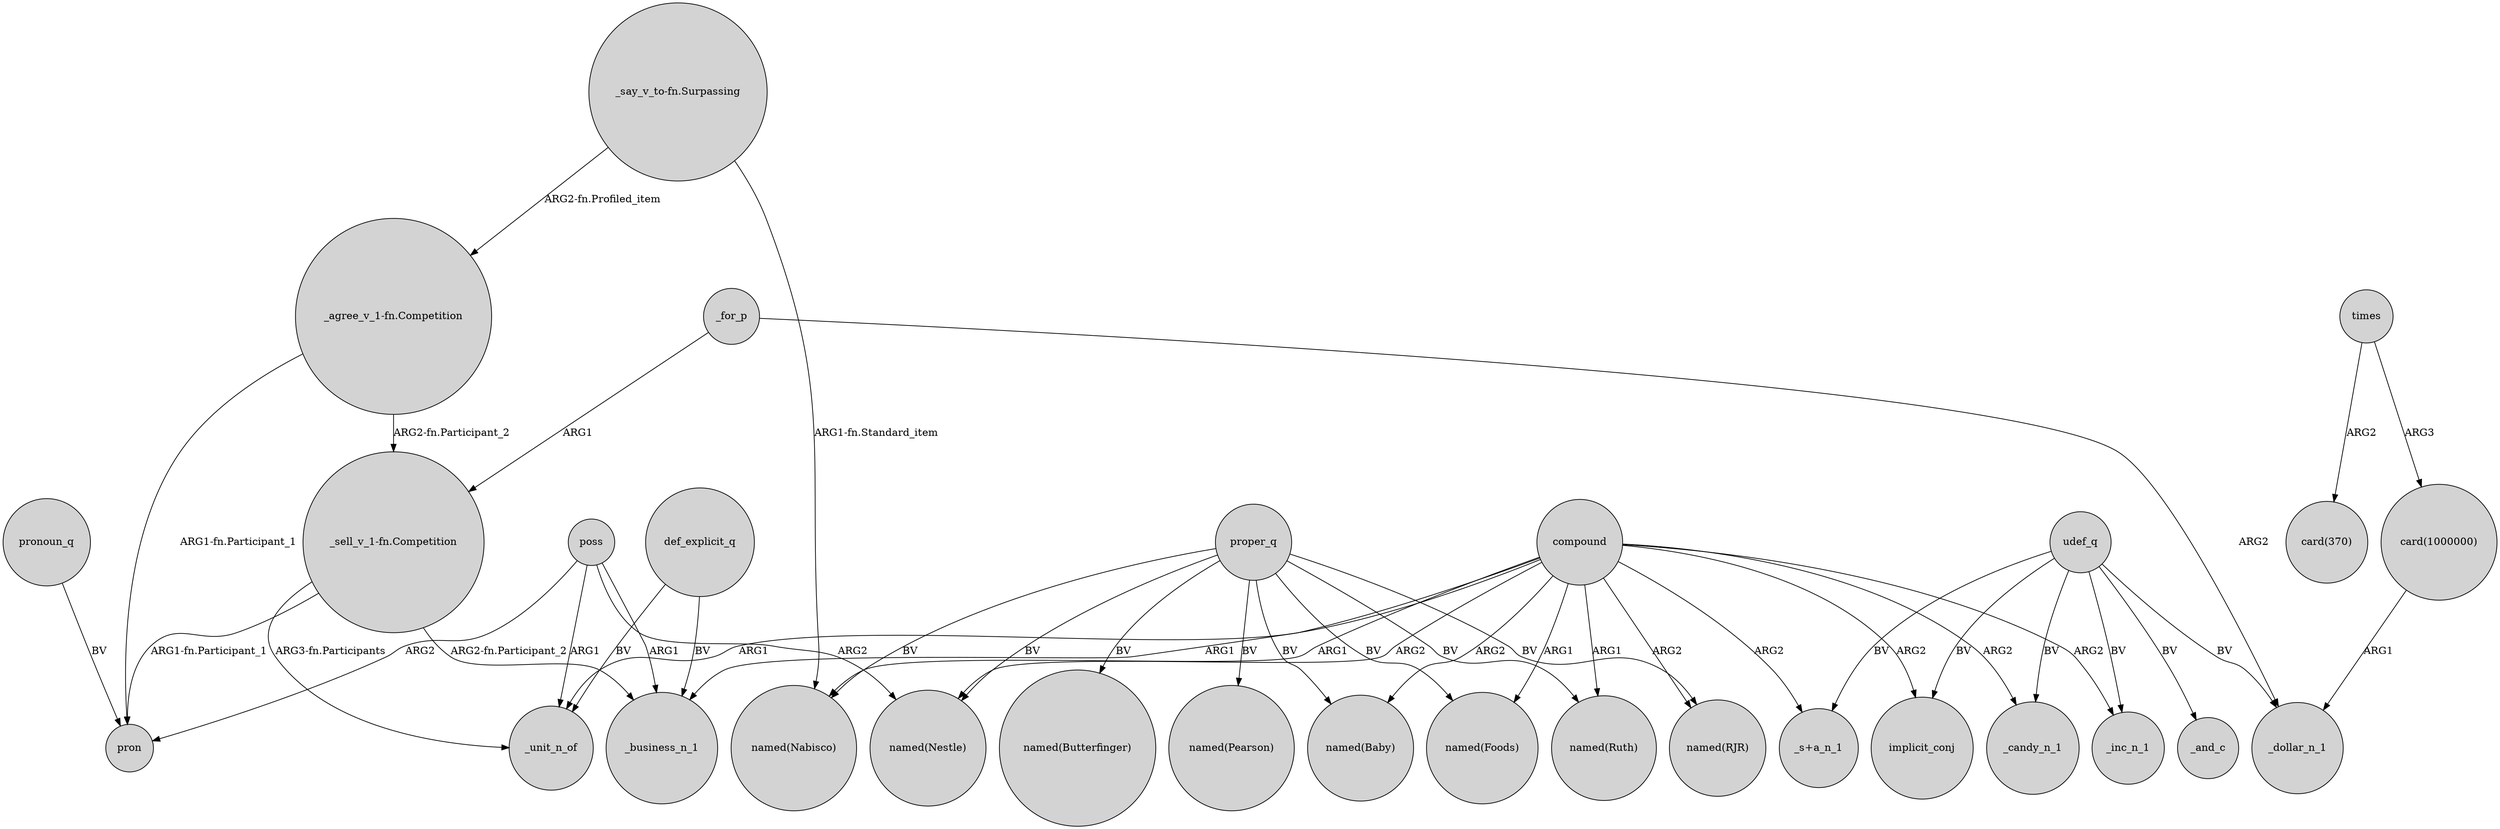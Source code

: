 digraph {
	node [shape=circle style=filled]
	def_explicit_q -> _business_n_1 [label=BV]
	proper_q -> "named(Ruth)" [label=BV]
	compound -> "named(Foods)" [label=ARG1]
	poss -> _business_n_1 [label=ARG1]
	"_say_v_to-fn.Surpassing" -> "_agree_v_1-fn.Competition" [label="ARG2-fn.Profiled_item"]
	proper_q -> "named(RJR)" [label=BV]
	"_sell_v_1-fn.Competition" -> _unit_n_of [label="ARG3-fn.Participants"]
	"_agree_v_1-fn.Competition" -> pron [label="ARG1-fn.Participant_1"]
	compound -> "named(Ruth)" [label=ARG1]
	compound -> _candy_n_1 [label=ARG2]
	"_sell_v_1-fn.Competition" -> _business_n_1 [label="ARG2-fn.Participant_2"]
	times -> "card(1000000)" [label=ARG3]
	"_agree_v_1-fn.Competition" -> "_sell_v_1-fn.Competition" [label="ARG2-fn.Participant_2"]
	times -> "card(370)" [label=ARG2]
	udef_q -> _and_c [label=BV]
	compound -> implicit_conj [label=ARG2]
	compound -> "named(RJR)" [label=ARG2]
	poss -> "named(Nestle)" [label=ARG2]
	pronoun_q -> pron [label=BV]
	udef_q -> _inc_n_1 [label=BV]
	"_say_v_to-fn.Surpassing" -> "named(Nabisco)" [label="ARG1-fn.Standard_item"]
	poss -> pron [label=ARG2]
	proper_q -> "named(Baby)" [label=BV]
	compound -> _inc_n_1 [label=ARG2]
	def_explicit_q -> _unit_n_of [label=BV]
	_for_p -> _dollar_n_1 [label=ARG2]
	udef_q -> _dollar_n_1 [label=BV]
	compound -> "named(Baby)" [label=ARG2]
	proper_q -> "named(Pearson)" [label=BV]
	"card(1000000)" -> _dollar_n_1 [label=ARG1]
	proper_q -> "named(Foods)" [label=BV]
	udef_q -> _candy_n_1 [label=BV]
	_for_p -> "_sell_v_1-fn.Competition" [label=ARG1]
	proper_q -> "named(Butterfinger)" [label=BV]
	compound -> "named(Nabisco)" [label=ARG1]
	compound -> "named(Nestle)" [label=ARG2]
	udef_q -> "_s+a_n_1" [label=BV]
	"_sell_v_1-fn.Competition" -> pron [label="ARG1-fn.Participant_1"]
	compound -> "_s+a_n_1" [label=ARG2]
	poss -> _unit_n_of [label=ARG1]
	compound -> _unit_n_of [label=ARG1]
	compound -> _business_n_1 [label=ARG1]
	proper_q -> "named(Nabisco)" [label=BV]
	udef_q -> implicit_conj [label=BV]
	proper_q -> "named(Nestle)" [label=BV]
}
